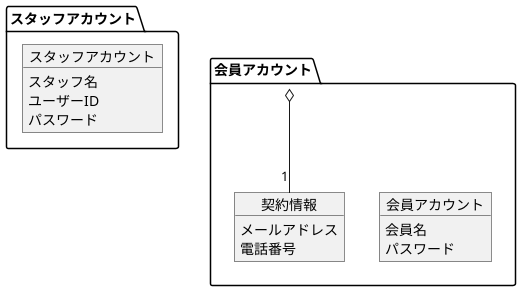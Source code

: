@startuml DomainModel

package スタッフアカウント {
    object スタッフアカウント {
        スタッフ名
        ユーザーID
        パスワード
    }
}

package 会員アカウント {
    object 会員アカウント {
        会員名
        パスワード
    }

    object 契約情報 {
        メールアドレス
        電話番号
    }
}

会員アカウント o-- "1" 契約情報

@enduml
